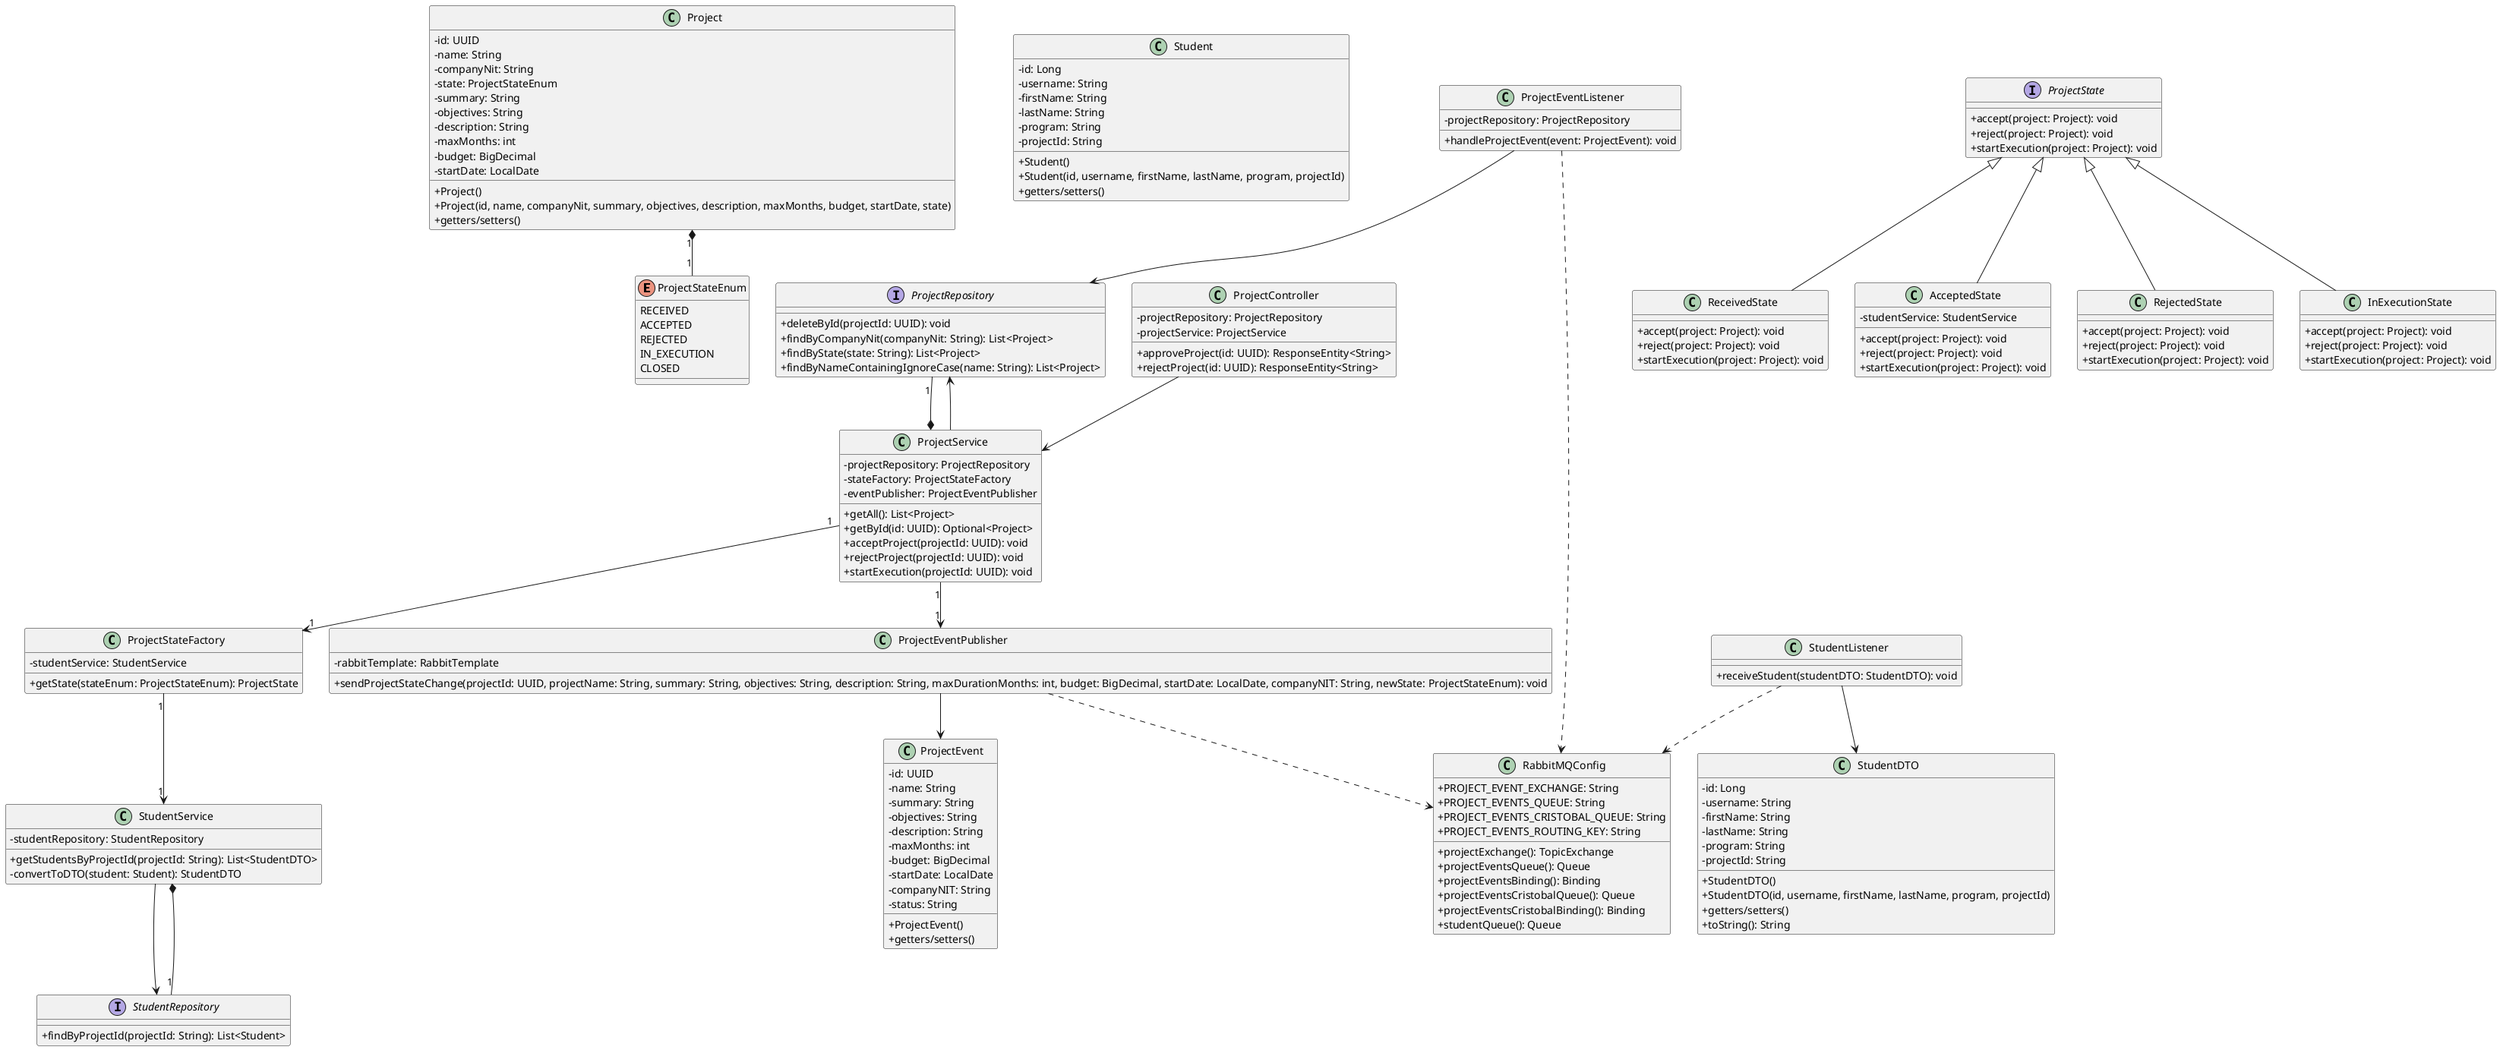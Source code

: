 @startuml
skinparam classAttributeIconSize 0

' #########################
' #       ENUMERACIONES    #
' #########################
enum ProjectStateEnum {
    RECEIVED
    ACCEPTED
    REJECTED
    IN_EXECUTION
    CLOSED
}

' #########################
' #        ENTIDADES       #
' #########################
class Project {
    - id: UUID
    - name: String
    - companyNit: String
    - state: ProjectStateEnum
    - summary: String
    - objectives: String
    - description: String
    - maxMonths: int
    - budget: BigDecimal
    - startDate: LocalDate
    + Project()
    + Project(id, name, companyNit, summary, objectives, description, maxMonths, budget, startDate, state)
    + getters/setters()
}

class Student {
    - id: Long
    - username: String
    - firstName: String
    - lastName: String
    - program: String
    - projectId: String
    + Student()
    + Student(id, username, firstName, lastName, program, projectId)
    + getters/setters()
}

' #########################
' #          DTOs         #
' #########################
class ProjectEvent {
    - id: UUID
    - name: String
    - summary: String
    - objectives: String
    - description: String
    - maxMonths: int
    - budget: BigDecimal
    - startDate: LocalDate
    - companyNIT: String
    - status: String
    + ProjectEvent()
    + getters/setters()
}

class StudentDTO {
    - id: Long
    - username: String
    - firstName: String
    - lastName: String
    - program: String
    - projectId: String
    + StudentDTO()
    + StudentDTO(id, username, firstName, lastName, program, projectId)
    + getters/setters()
    + toString(): String
}

' #########################
' #      REPOSITORIOS     #
' #########################
interface ProjectRepository {
    + deleteById(projectId: UUID): void
    + findByCompanyNit(companyNit: String): List<Project>
    + findByState(state: String): List<Project>
    + findByNameContainingIgnoreCase(name: String): List<Project>
}

interface StudentRepository {
    + findByProjectId(projectId: String): List<Student>
}

' #########################
' #       SERVICIOS       #
' #########################
class ProjectService {
    - projectRepository: ProjectRepository
    - stateFactory: ProjectStateFactory
    - eventPublisher: ProjectEventPublisher
    + getAll(): List<Project>
    + getById(id: UUID): Optional<Project>
    + acceptProject(projectId: UUID): void
    + rejectProject(projectId: UUID): void
    + startExecution(projectId: UUID): void
}

class ProjectStateFactory {
    - studentService: StudentService
    + getState(stateEnum: ProjectStateEnum): ProjectState
}

class StudentService {
    - studentRepository: StudentRepository
    + getStudentsByProjectId(projectId: String): List<StudentDTO>
    - convertToDTO(student: Student): StudentDTO
}

' #########################
' #      ESTADOS (STATE)  #
' #########################
interface ProjectState {
    + accept(project: Project): void
    + reject(project: Project): void
    + startExecution(project: Project): void
}

class ReceivedState {
    + accept(project: Project): void
    + reject(project: Project): void
    + startExecution(project: Project): void
}

class AcceptedState {
    - studentService: StudentService
    + accept(project: Project): void
    + reject(project: Project): void
    + startExecution(project: Project): void
}

class RejectedState {
    + accept(project: Project): void
    + reject(project: Project): void
    + startExecution(project: Project): void
}

class InExecutionState {
    + accept(project: Project): void
    + reject(project: Project): void
    + startExecution(project: Project): void
}

' #########################
' #        RABBITMQ       #
' #########################
class RabbitMQConfig {
    + PROJECT_EVENT_EXCHANGE: String
    + PROJECT_EVENTS_QUEUE: String
    + PROJECT_EVENTS_CRISTOBAL_QUEUE: String
    + PROJECT_EVENTS_ROUTING_KEY: String
    + projectExchange(): TopicExchange
    + projectEventsQueue(): Queue
    + projectEventsBinding(): Binding
    + projectEventsCristobalQueue(): Queue
    + projectEventsCristobalBinding(): Binding
    + studentQueue(): Queue
}

class ProjectEventPublisher {
    - rabbitTemplate: RabbitTemplate
    + sendProjectStateChange(projectId: UUID, projectName: String, summary: String, objectives: String, description: String, maxDurationMonths: int, budget: BigDecimal, startDate: LocalDate, companyNIT: String, newState: ProjectStateEnum): void
}

class ProjectEventListener {
    - projectRepository: ProjectRepository
    + handleProjectEvent(event: ProjectEvent): void
}

class StudentListener {
    + receiveStudent(studentDTO: StudentDTO): void
}

' #########################
' #      CONTROLADOR      #
' #########################
class ProjectController {
    - projectRepository: ProjectRepository
    - projectService: ProjectService
    + approveProject(id: UUID): ResponseEntity<String>
    + rejectProject(id: UUID): ResponseEntity<String>
}

' #########################
' #       RELACIONES      #
' #########################
Project "1" *-- "1" ProjectStateEnum

ProjectRepository "1" --* ProjectService
StudentRepository "1" --* StudentService
ProjectService "1" --> "1" ProjectStateFactory
ProjectService "1" --> "1" ProjectEventPublisher
ProjectStateFactory "1" --> "1" StudentService

ProjectState <|-- ReceivedState
ProjectState <|-- AcceptedState
ProjectState <|-- RejectedState
ProjectState <|-- InExecutionState

ProjectEventPublisher ..> RabbitMQConfig
ProjectEventListener ..> RabbitMQConfig
StudentListener ..> RabbitMQConfig

ProjectController --> ProjectService
ProjectService --> ProjectRepository
ProjectEventListener --> ProjectRepository
ProjectEventPublisher --> ProjectEvent

StudentService --> StudentRepository
StudentListener --> StudentDTO

@enduml